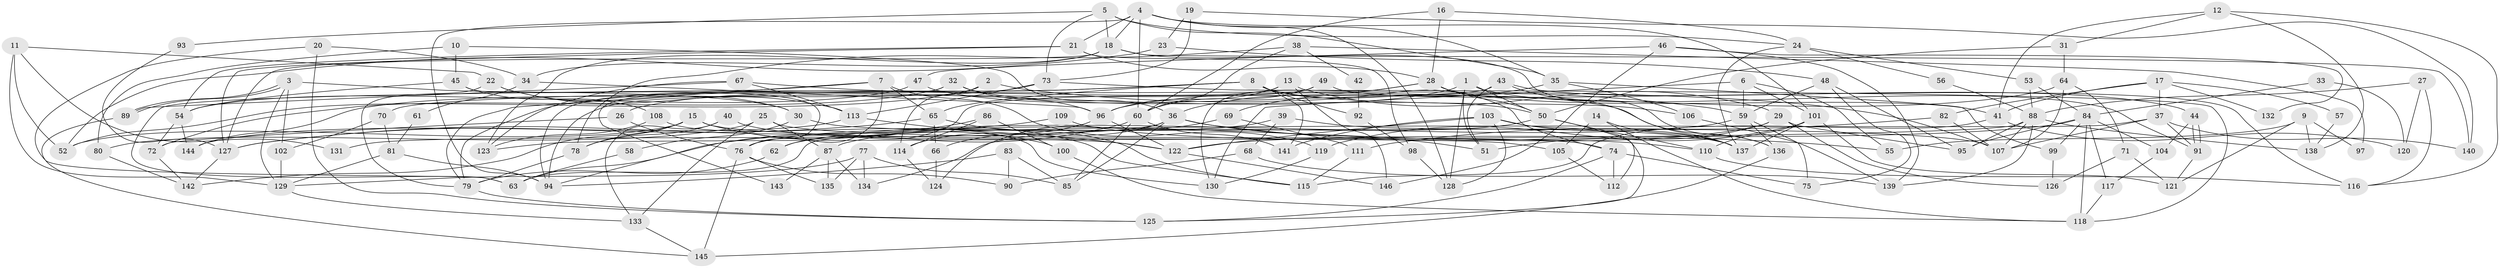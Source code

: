 // Generated by graph-tools (version 1.1) at 2025/02/03/09/25 03:02:00]
// undirected, 146 vertices, 292 edges
graph export_dot {
graph [start="1"]
  node [color=gray90,style=filled];
  1;
  2;
  3;
  4;
  5;
  6;
  7;
  8;
  9;
  10;
  11;
  12;
  13;
  14;
  15;
  16;
  17;
  18;
  19;
  20;
  21;
  22;
  23;
  24;
  25;
  26;
  27;
  28;
  29;
  30;
  31;
  32;
  33;
  34;
  35;
  36;
  37;
  38;
  39;
  40;
  41;
  42;
  43;
  44;
  45;
  46;
  47;
  48;
  49;
  50;
  51;
  52;
  53;
  54;
  55;
  56;
  57;
  58;
  59;
  60;
  61;
  62;
  63;
  64;
  65;
  66;
  67;
  68;
  69;
  70;
  71;
  72;
  73;
  74;
  75;
  76;
  77;
  78;
  79;
  80;
  81;
  82;
  83;
  84;
  85;
  86;
  87;
  88;
  89;
  90;
  91;
  92;
  93;
  94;
  95;
  96;
  97;
  98;
  99;
  100;
  101;
  102;
  103;
  104;
  105;
  106;
  107;
  108;
  109;
  110;
  111;
  112;
  113;
  114;
  115;
  116;
  117;
  118;
  119;
  120;
  121;
  122;
  123;
  124;
  125;
  126;
  127;
  128;
  129;
  130;
  131;
  132;
  133;
  134;
  135;
  136;
  137;
  138;
  139;
  140;
  141;
  142;
  143;
  144;
  145;
  146;
  1 -- 128;
  1 -- 91;
  1 -- 26;
  1 -- 50;
  1 -- 51;
  2 -- 114;
  2 -- 59;
  2 -- 52;
  3 -- 30;
  3 -- 89;
  3 -- 89;
  3 -- 102;
  3 -- 129;
  4 -- 18;
  4 -- 60;
  4 -- 21;
  4 -- 35;
  4 -- 94;
  4 -- 101;
  4 -- 128;
  5 -- 73;
  5 -- 24;
  5 -- 18;
  5 -- 35;
  5 -- 93;
  6 -- 101;
  6 -- 59;
  6 -- 55;
  6 -- 130;
  7 -- 76;
  7 -- 63;
  7 -- 65;
  7 -- 79;
  7 -- 119;
  8 -- 79;
  8 -- 70;
  8 -- 65;
  8 -- 74;
  8 -- 92;
  8 -- 106;
  8 -- 141;
  9 -- 55;
  9 -- 138;
  9 -- 97;
  9 -- 121;
  10 -- 80;
  10 -- 45;
  10 -- 36;
  11 -- 22;
  11 -- 129;
  11 -- 52;
  11 -- 131;
  12 -- 41;
  12 -- 31;
  12 -- 116;
  12 -- 138;
  13 -- 146;
  13 -- 29;
  13 -- 94;
  13 -- 96;
  14 -- 137;
  14 -- 105;
  14 -- 118;
  15 -- 78;
  15 -- 52;
  15 -- 100;
  15 -- 105;
  15 -- 115;
  15 -- 142;
  16 -- 28;
  16 -- 60;
  16 -- 24;
  17 -- 37;
  17 -- 41;
  17 -- 57;
  17 -- 82;
  17 -- 132;
  18 -- 127;
  18 -- 34;
  18 -- 123;
  18 -- 136;
  18 -- 140;
  19 -- 140;
  19 -- 23;
  19 -- 73;
  20 -- 34;
  20 -- 125;
  20 -- 63;
  21 -- 28;
  21 -- 54;
  21 -- 98;
  21 -- 127;
  22 -- 113;
  22 -- 79;
  22 -- 30;
  23 -- 48;
  23 -- 52;
  24 -- 137;
  24 -- 53;
  24 -- 56;
  25 -- 74;
  25 -- 87;
  25 -- 80;
  25 -- 133;
  26 -- 72;
  26 -- 76;
  27 -- 88;
  27 -- 116;
  27 -- 120;
  28 -- 36;
  28 -- 130;
  28 -- 41;
  28 -- 50;
  29 -- 51;
  29 -- 87;
  29 -- 95;
  29 -- 126;
  30 -- 107;
  30 -- 58;
  31 -- 64;
  31 -- 50;
  32 -- 50;
  32 -- 72;
  32 -- 96;
  32 -- 143;
  33 -- 84;
  33 -- 120;
  34 -- 96;
  34 -- 61;
  35 -- 69;
  35 -- 99;
  35 -- 106;
  36 -- 66;
  36 -- 51;
  36 -- 55;
  36 -- 85;
  36 -- 131;
  37 -- 91;
  37 -- 107;
  37 -- 63;
  37 -- 140;
  38 -- 60;
  38 -- 78;
  38 -- 42;
  38 -- 97;
  39 -- 137;
  39 -- 76;
  39 -- 68;
  40 -- 122;
  40 -- 133;
  40 -- 78;
  41 -- 115;
  41 -- 120;
  42 -- 92;
  43 -- 44;
  43 -- 51;
  43 -- 62;
  43 -- 137;
  44 -- 91;
  44 -- 91;
  44 -- 104;
  45 -- 76;
  45 -- 54;
  45 -- 108;
  46 -- 47;
  46 -- 139;
  46 -- 132;
  46 -- 146;
  47 -- 136;
  47 -- 54;
  48 -- 95;
  48 -- 59;
  48 -- 75;
  49 -- 94;
  49 -- 60;
  49 -- 116;
  50 -- 110;
  50 -- 112;
  50 -- 134;
  53 -- 84;
  53 -- 88;
  54 -- 144;
  54 -- 72;
  56 -- 88;
  57 -- 138;
  58 -- 63;
  59 -- 136;
  59 -- 62;
  59 -- 75;
  60 -- 63;
  60 -- 141;
  60 -- 85;
  61 -- 81;
  62 -- 79;
  64 -- 71;
  64 -- 96;
  64 -- 107;
  65 -- 66;
  65 -- 115;
  65 -- 127;
  66 -- 124;
  67 -- 107;
  67 -- 123;
  67 -- 89;
  67 -- 113;
  68 -- 139;
  68 -- 90;
  69 -- 111;
  69 -- 124;
  70 -- 102;
  70 -- 81;
  71 -- 121;
  71 -- 126;
  72 -- 142;
  73 -- 113;
  73 -- 118;
  73 -- 144;
  74 -- 75;
  74 -- 112;
  74 -- 125;
  76 -- 90;
  76 -- 135;
  76 -- 145;
  77 -- 85;
  77 -- 129;
  77 -- 134;
  77 -- 135;
  78 -- 79;
  79 -- 125;
  80 -- 142;
  81 -- 94;
  81 -- 129;
  82 -- 107;
  82 -- 111;
  83 -- 85;
  83 -- 94;
  83 -- 90;
  84 -- 95;
  84 -- 118;
  84 -- 99;
  84 -- 104;
  84 -- 117;
  84 -- 122;
  86 -- 100;
  86 -- 94;
  86 -- 114;
  87 -- 135;
  87 -- 134;
  87 -- 143;
  88 -- 123;
  88 -- 95;
  88 -- 107;
  88 -- 138;
  88 -- 139;
  89 -- 145;
  91 -- 121;
  92 -- 98;
  93 -- 127;
  96 -- 114;
  96 -- 122;
  98 -- 128;
  99 -- 126;
  100 -- 118;
  101 -- 110;
  101 -- 119;
  101 -- 121;
  101 -- 137;
  102 -- 129;
  103 -- 137;
  103 -- 122;
  103 -- 125;
  103 -- 128;
  103 -- 141;
  104 -- 117;
  105 -- 112;
  106 -- 139;
  108 -- 130;
  108 -- 123;
  109 -- 110;
  109 -- 127;
  110 -- 116;
  111 -- 115;
  113 -- 122;
  113 -- 144;
  114 -- 124;
  117 -- 118;
  119 -- 130;
  122 -- 146;
  127 -- 142;
  129 -- 133;
  133 -- 145;
  136 -- 145;
}
